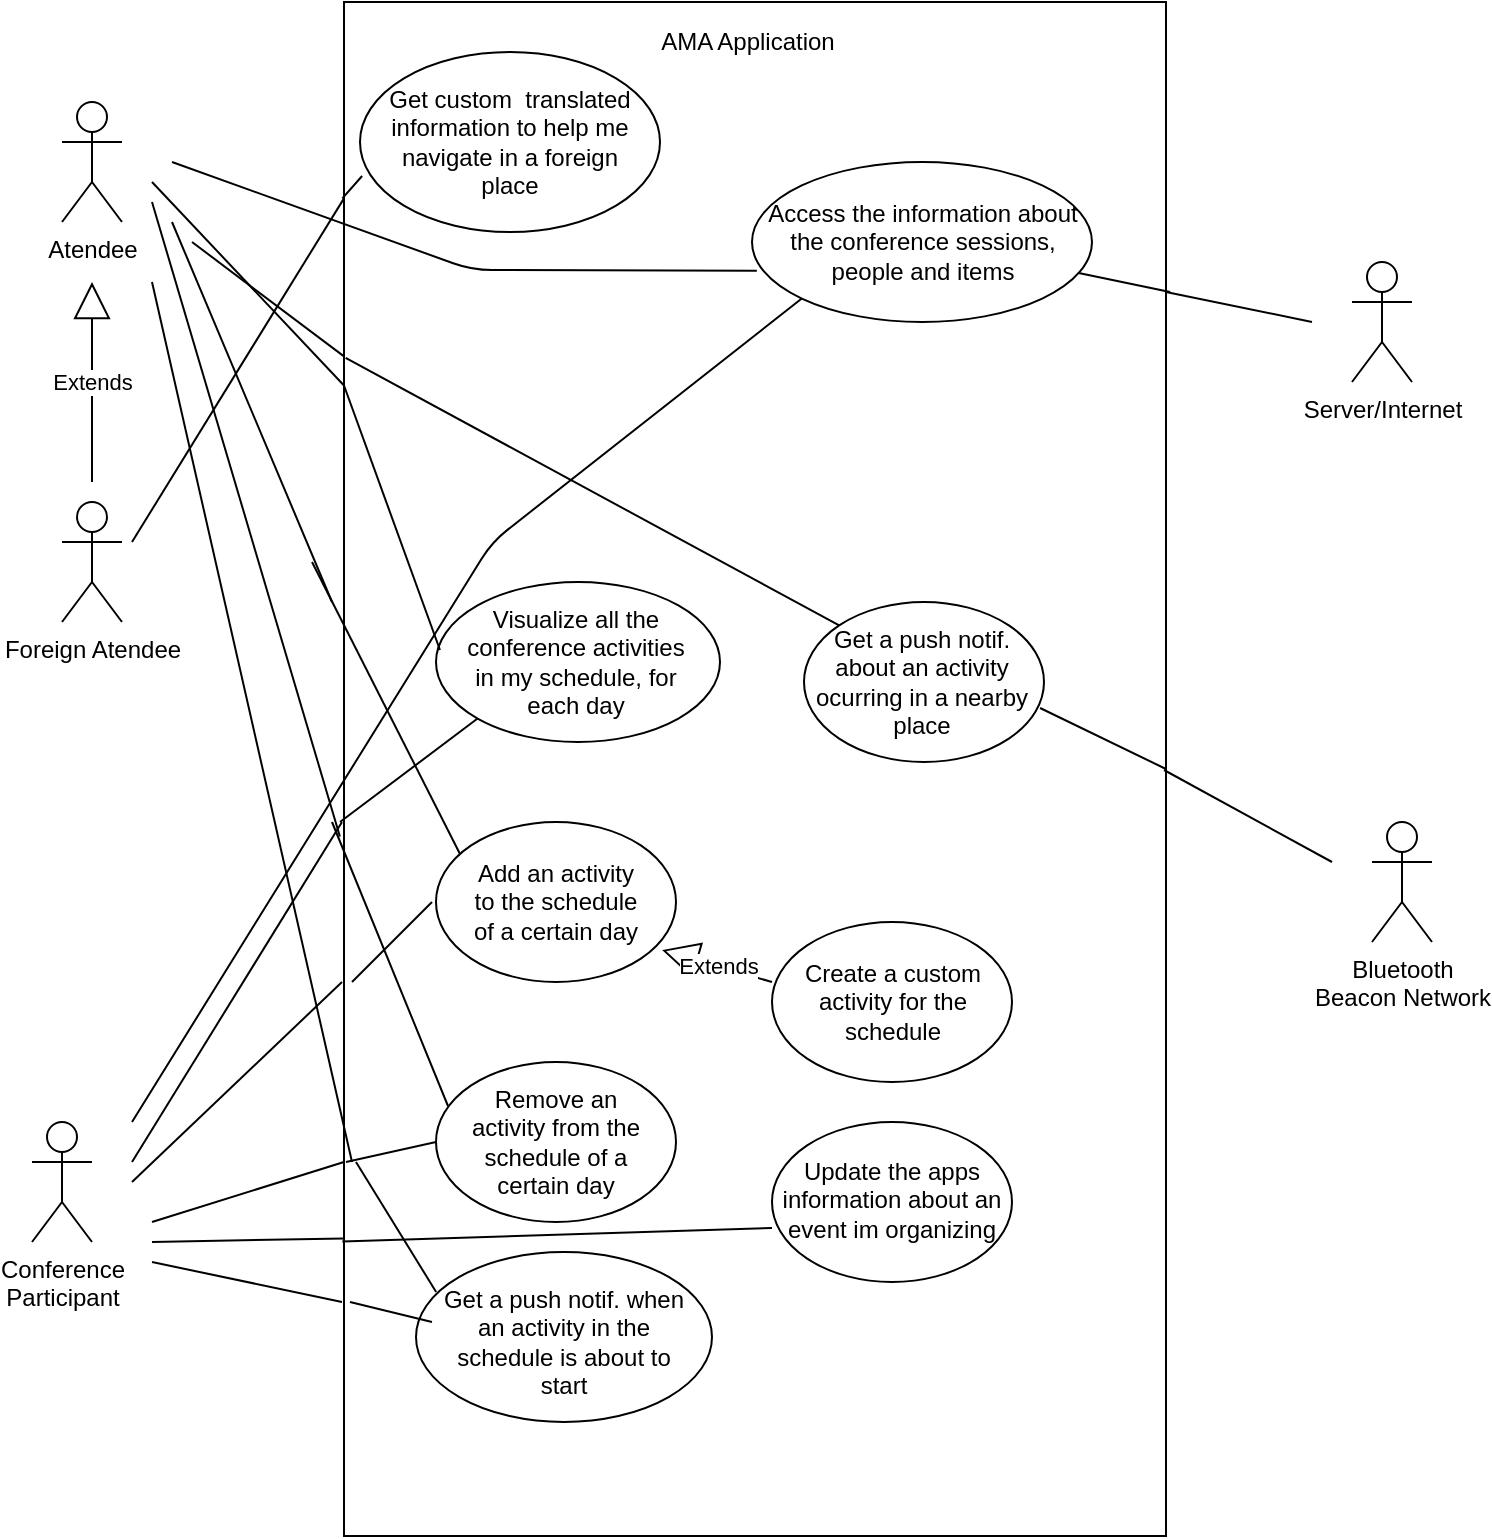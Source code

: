 <mxfile version="12.1.4" type="device" pages="1"><diagram id="UsYzuRJpu0PaTBRhNoTs" name="Page-1"><mxGraphModel dx="1426" dy="2090" grid="1" gridSize="10" guides="1" tooltips="1" connect="1" arrows="1" fold="1" page="1" pageScale="1" pageWidth="827" pageHeight="1169" math="0" shadow="0"><root><mxCell id="0"/><mxCell id="1" parent="0"/><mxCell id="06u7S5ZmSO9pDG2_7i8C-19" value="Atendee" style="shape=umlActor;html=1;verticalLabelPosition=bottom;verticalAlign=top;align=center;" parent="1" vertex="1"><mxGeometry x="65" width="30" height="60" as="geometry"/></mxCell><mxCell id="06u7S5ZmSO9pDG2_7i8C-26" value="Conference&lt;br&gt;Participant" style="shape=umlActor;html=1;verticalLabelPosition=bottom;verticalAlign=top;align=center;" parent="1" vertex="1"><mxGeometry x="50" y="510" width="30" height="60" as="geometry"/></mxCell><mxCell id="06u7S5ZmSO9pDG2_7i8C-27" value="Bluetooth &lt;br&gt;Beacon Network" style="shape=umlActor;html=1;verticalLabelPosition=bottom;verticalAlign=top;align=center;" parent="1" vertex="1"><mxGeometry x="720" y="360" width="30" height="60" as="geometry"/></mxCell><mxCell id="06u7S5ZmSO9pDG2_7i8C-39" value="" style="rounded=0;whiteSpace=wrap;html=1;rotation=90;" parent="1" vertex="1"><mxGeometry x="28" y="128" width="767" height="411" as="geometry"/></mxCell><mxCell id="06u7S5ZmSO9pDG2_7i8C-40" value="AMA Application" style="text;html=1;strokeColor=none;fillColor=none;align=center;verticalAlign=middle;whiteSpace=wrap;rounded=0;" parent="1" vertex="1"><mxGeometry x="353" y="-40" width="110" height="20" as="geometry"/></mxCell><mxCell id="06u7S5ZmSO9pDG2_7i8C-42" value="" style="ellipse;whiteSpace=wrap;html=1;" parent="1" vertex="1"><mxGeometry x="252" y="240" width="142" height="80" as="geometry"/></mxCell><mxCell id="06u7S5ZmSO9pDG2_7i8C-43" value="Visualize all the conference activities in my schedule, for each day" style="text;html=1;strokeColor=none;fillColor=none;align=center;verticalAlign=middle;whiteSpace=wrap;rounded=0;" parent="1" vertex="1"><mxGeometry x="266" y="270" width="112" height="20" as="geometry"/></mxCell><mxCell id="06u7S5ZmSO9pDG2_7i8C-44" value="" style="endArrow=none;html=1;entryX=0.25;entryY=1;entryDx=0;entryDy=0;" parent="1" target="06u7S5ZmSO9pDG2_7i8C-39" edge="1"><mxGeometry width="50" height="50" relative="1" as="geometry"><mxPoint x="110" y="40" as="sourcePoint"/><mxPoint x="150" y="180" as="targetPoint"/></mxGeometry></mxCell><mxCell id="06u7S5ZmSO9pDG2_7i8C-45" value="" style="endArrow=none;html=1;entryX=0.014;entryY=0.425;entryDx=0;entryDy=0;entryPerimeter=0;exitX=0.25;exitY=1;exitDx=0;exitDy=0;" parent="1" target="06u7S5ZmSO9pDG2_7i8C-42" edge="1" source="06u7S5ZmSO9pDG2_7i8C-39"><mxGeometry width="50" height="50" relative="1" as="geometry"><mxPoint x="205" y="90" as="sourcePoint"/><mxPoint x="280" y="160" as="targetPoint"/></mxGeometry></mxCell><mxCell id="06u7S5ZmSO9pDG2_7i8C-46" value="" style="ellipse;whiteSpace=wrap;html=1;" parent="1" vertex="1"><mxGeometry x="252" y="360" width="120" height="80" as="geometry"/></mxCell><mxCell id="06u7S5ZmSO9pDG2_7i8C-47" value="" style="endArrow=none;html=1;" parent="1" edge="1"><mxGeometry width="50" height="50" relative="1" as="geometry"><mxPoint x="100" y="530" as="sourcePoint"/><mxPoint x="205" y="360" as="targetPoint"/></mxGeometry></mxCell><mxCell id="06u7S5ZmSO9pDG2_7i8C-48" value="" style="endArrow=none;html=1;entryX=0;entryY=1;entryDx=0;entryDy=0;" parent="1" target="06u7S5ZmSO9pDG2_7i8C-42" edge="1"><mxGeometry width="50" height="50" relative="1" as="geometry"><mxPoint x="204" y="360" as="sourcePoint"/><mxPoint x="260" y="290" as="targetPoint"/></mxGeometry></mxCell><mxCell id="06u7S5ZmSO9pDG2_7i8C-49" value="Add an activity to the schedule of a certain day" style="text;html=1;strokeColor=none;fillColor=none;align=center;verticalAlign=middle;whiteSpace=wrap;rounded=0;" parent="1" vertex="1"><mxGeometry x="266" y="390" width="92" height="20" as="geometry"/></mxCell><mxCell id="06u7S5ZmSO9pDG2_7i8C-50" value="" style="ellipse;whiteSpace=wrap;html=1;" parent="1" vertex="1"><mxGeometry x="252" y="480" width="120" height="80" as="geometry"/></mxCell><mxCell id="06u7S5ZmSO9pDG2_7i8C-52" value="Remove an activity from the schedule of a certain day" style="text;html=1;strokeColor=none;fillColor=none;align=center;verticalAlign=middle;whiteSpace=wrap;rounded=0;" parent="1" vertex="1"><mxGeometry x="262" y="510" width="100" height="20" as="geometry"/></mxCell><mxCell id="06u7S5ZmSO9pDG2_7i8C-55" value="" style="ellipse;whiteSpace=wrap;html=1;" parent="1" vertex="1"><mxGeometry x="242" y="575" width="148" height="85" as="geometry"/></mxCell><mxCell id="06u7S5ZmSO9pDG2_7i8C-56" value="Get a push notif. when an activity in the schedule is about to start" style="text;html=1;strokeColor=none;fillColor=none;align=center;verticalAlign=middle;whiteSpace=wrap;rounded=0;" parent="1" vertex="1"><mxGeometry x="252" y="610" width="128" height="20" as="geometry"/></mxCell><mxCell id="06u7S5ZmSO9pDG2_7i8C-57" value="" style="endArrow=none;html=1;entryX=0.544;entryY=1.005;entryDx=0;entryDy=0;entryPerimeter=0;" parent="1" target="06u7S5ZmSO9pDG2_7i8C-39" edge="1"><mxGeometry width="50" height="50" relative="1" as="geometry"><mxPoint x="110" y="50" as="sourcePoint"/><mxPoint x="150" y="260" as="targetPoint"/></mxGeometry></mxCell><mxCell id="06u7S5ZmSO9pDG2_7i8C-58" value="" style="endArrow=none;html=1;entryX=0.1;entryY=0.2;entryDx=0;entryDy=0;entryPerimeter=0;" parent="1" target="06u7S5ZmSO9pDG2_7i8C-46" edge="1"><mxGeometry width="50" height="50" relative="1" as="geometry"><mxPoint x="190" y="230" as="sourcePoint"/><mxPoint x="270" y="330" as="targetPoint"/></mxGeometry></mxCell><mxCell id="06u7S5ZmSO9pDG2_7i8C-59" value="" style="endArrow=none;html=1;" parent="1" edge="1"><mxGeometry width="50" height="50" relative="1" as="geometry"><mxPoint x="100" y="540" as="sourcePoint"/><mxPoint x="205" y="440" as="targetPoint"/></mxGeometry></mxCell><mxCell id="06u7S5ZmSO9pDG2_7i8C-60" value="" style="endArrow=none;html=1;" parent="1" edge="1"><mxGeometry width="50" height="50" relative="1" as="geometry"><mxPoint x="210" y="440" as="sourcePoint"/><mxPoint x="250" y="400" as="targetPoint"/></mxGeometry></mxCell><mxCell id="06u7S5ZmSO9pDG2_7i8C-62" value="" style="endArrow=none;html=1;entryX=0.05;entryY=0.275;entryDx=0;entryDy=0;entryPerimeter=0;" parent="1" target="06u7S5ZmSO9pDG2_7i8C-50" edge="1"><mxGeometry width="50" height="50" relative="1" as="geometry"><mxPoint x="200" y="360" as="sourcePoint"/><mxPoint x="260" y="440" as="targetPoint"/></mxGeometry></mxCell><mxCell id="06u7S5ZmSO9pDG2_7i8C-63" value="" style="endArrow=none;html=1;" parent="1" edge="1"><mxGeometry width="50" height="50" relative="1" as="geometry"><mxPoint x="110" y="560" as="sourcePoint"/><mxPoint x="206" y="530" as="targetPoint"/></mxGeometry></mxCell><mxCell id="06u7S5ZmSO9pDG2_7i8C-64" value="" style="endArrow=none;html=1;entryX=0;entryY=0.5;entryDx=0;entryDy=0;" parent="1" target="06u7S5ZmSO9pDG2_7i8C-50" edge="1"><mxGeometry width="50" height="50" relative="1" as="geometry"><mxPoint x="207" y="530" as="sourcePoint"/><mxPoint x="260" y="500" as="targetPoint"/></mxGeometry></mxCell><mxCell id="06u7S5ZmSO9pDG2_7i8C-65" value="" style="endArrow=none;html=1;" parent="1" edge="1"><mxGeometry width="50" height="50" relative="1" as="geometry"><mxPoint x="110" y="90" as="sourcePoint"/><mxPoint x="210" y="530" as="targetPoint"/></mxGeometry></mxCell><mxCell id="06u7S5ZmSO9pDG2_7i8C-66" value="" style="endArrow=none;html=1;entryX=0.068;entryY=0.235;entryDx=0;entryDy=0;entryPerimeter=0;" parent="1" target="06u7S5ZmSO9pDG2_7i8C-55" edge="1"><mxGeometry width="50" height="50" relative="1" as="geometry"><mxPoint x="212" y="530" as="sourcePoint"/><mxPoint x="262" y="540" as="targetPoint"/></mxGeometry></mxCell><mxCell id="06u7S5ZmSO9pDG2_7i8C-67" value="" style="endArrow=none;html=1;" parent="1" edge="1"><mxGeometry width="50" height="50" relative="1" as="geometry"><mxPoint x="110" y="580" as="sourcePoint"/><mxPoint x="205" y="600" as="targetPoint"/></mxGeometry></mxCell><mxCell id="06u7S5ZmSO9pDG2_7i8C-68" value="" style="endArrow=none;html=1;entryX=0.054;entryY=0.412;entryDx=0;entryDy=0;entryPerimeter=0;" parent="1" target="06u7S5ZmSO9pDG2_7i8C-55" edge="1"><mxGeometry width="50" height="50" relative="1" as="geometry"><mxPoint x="209" y="600" as="sourcePoint"/><mxPoint x="270" y="580" as="targetPoint"/></mxGeometry></mxCell><mxCell id="06u7S5ZmSO9pDG2_7i8C-69" value="" style="ellipse;whiteSpace=wrap;html=1;" parent="1" vertex="1"><mxGeometry x="436" y="250" width="120" height="80" as="geometry"/></mxCell><mxCell id="06u7S5ZmSO9pDG2_7i8C-70" value="Get a push notif. about an activity ocurring in a nearby place" style="text;html=1;strokeColor=none;fillColor=none;align=center;verticalAlign=middle;whiteSpace=wrap;rounded=0;" parent="1" vertex="1"><mxGeometry x="434" y="280" width="122" height="20" as="geometry"/></mxCell><mxCell id="06u7S5ZmSO9pDG2_7i8C-71" value="" style="endArrow=none;html=1;" parent="1" edge="1"><mxGeometry width="50" height="50" relative="1" as="geometry"><mxPoint x="120" y="60" as="sourcePoint"/><mxPoint x="200" y="250" as="targetPoint"/></mxGeometry></mxCell><mxCell id="06u7S5ZmSO9pDG2_7i8C-72" value="" style="endArrow=none;html=1;exitX=0.232;exitY=0.998;exitDx=0;exitDy=0;exitPerimeter=0;entryX=0;entryY=0;entryDx=0;entryDy=0;" parent="1" source="06u7S5ZmSO9pDG2_7i8C-39" target="06u7S5ZmSO9pDG2_7i8C-69" edge="1"><mxGeometry width="50" height="50" relative="1" as="geometry"><mxPoint x="280" y="320" as="sourcePoint"/><mxPoint x="330" y="270" as="targetPoint"/></mxGeometry></mxCell><mxCell id="06u7S5ZmSO9pDG2_7i8C-73" value="" style="endArrow=none;html=1;" parent="1" edge="1"><mxGeometry width="50" height="50" relative="1" as="geometry"><mxPoint x="616" y="334" as="sourcePoint"/><mxPoint x="700" y="380" as="targetPoint"/></mxGeometry></mxCell><mxCell id="06u7S5ZmSO9pDG2_7i8C-74" value="" style="endArrow=none;html=1;exitX=0.984;exitY=1.15;exitDx=0;exitDy=0;exitPerimeter=0;entryX=0.5;entryY=0;entryDx=0;entryDy=0;" parent="1" source="06u7S5ZmSO9pDG2_7i8C-70" target="06u7S5ZmSO9pDG2_7i8C-39" edge="1"><mxGeometry width="50" height="50" relative="1" as="geometry"><mxPoint x="560" y="380" as="sourcePoint"/><mxPoint x="610" y="330" as="targetPoint"/></mxGeometry></mxCell><mxCell id="3EEG4s3uq1OyDhsVRbAD-1" value="" style="ellipse;whiteSpace=wrap;html=1;" parent="1" vertex="1"><mxGeometry x="214" y="-25" width="150" height="90" as="geometry"/></mxCell><mxCell id="3EEG4s3uq1OyDhsVRbAD-6" value="" style="endArrow=none;html=1;entryX=0.231;entryY=1;entryDx=0;entryDy=0;entryPerimeter=0;" parent="1" target="06u7S5ZmSO9pDG2_7i8C-39" edge="1"><mxGeometry width="50" height="50" relative="1" as="geometry"><mxPoint x="130" y="70" as="sourcePoint"/><mxPoint x="180" y="80" as="targetPoint"/></mxGeometry></mxCell><mxCell id="3EEG4s3uq1OyDhsVRbAD-7" value="Extends" style="endArrow=block;endSize=16;endFill=0;html=1;" parent="1" edge="1"><mxGeometry width="160" relative="1" as="geometry"><mxPoint x="80" y="190" as="sourcePoint"/><mxPoint x="80" y="90" as="targetPoint"/></mxGeometry></mxCell><mxCell id="3EEG4s3uq1OyDhsVRbAD-8" value="Foreign Atendee" style="shape=umlActor;verticalLabelPosition=bottom;labelBackgroundColor=#ffffff;verticalAlign=top;html=1;" parent="1" vertex="1"><mxGeometry x="65" y="200" width="30" height="60" as="geometry"/></mxCell><mxCell id="3EEG4s3uq1OyDhsVRbAD-12" value="Get custom&amp;nbsp; translated information to help me navigate in a foreign place" style="text;html=1;strokeColor=none;fillColor=none;align=center;verticalAlign=middle;whiteSpace=wrap;rounded=0;" parent="1" vertex="1"><mxGeometry x="218" y="10" width="142" height="20" as="geometry"/></mxCell><mxCell id="3EEG4s3uq1OyDhsVRbAD-14" value="" style="endArrow=none;html=1;entryX=0.128;entryY=1;entryDx=0;entryDy=0;entryPerimeter=0;" parent="1" target="06u7S5ZmSO9pDG2_7i8C-39" edge="1"><mxGeometry width="50" height="50" relative="1" as="geometry"><mxPoint x="100" y="220" as="sourcePoint"/><mxPoint x="170" y="120" as="targetPoint"/></mxGeometry></mxCell><mxCell id="3EEG4s3uq1OyDhsVRbAD-15" value="" style="endArrow=none;html=1;exitX=0.128;exitY=1.002;exitDx=0;exitDy=0;exitPerimeter=0;entryX=0.007;entryY=0.689;entryDx=0;entryDy=0;entryPerimeter=0;" parent="1" source="06u7S5ZmSO9pDG2_7i8C-39" target="3EEG4s3uq1OyDhsVRbAD-1" edge="1"><mxGeometry width="50" height="50" relative="1" as="geometry"><mxPoint x="180" y="70" as="sourcePoint"/><mxPoint x="230" y="20" as="targetPoint"/></mxGeometry></mxCell><mxCell id="3EEG4s3uq1OyDhsVRbAD-16" value="" style="ellipse;whiteSpace=wrap;html=1;" parent="1" vertex="1"><mxGeometry x="420" y="510" width="120" height="80" as="geometry"/></mxCell><mxCell id="3EEG4s3uq1OyDhsVRbAD-17" value="Update the apps information about an event im organizing" style="text;html=1;strokeColor=none;fillColor=none;align=center;verticalAlign=middle;whiteSpace=wrap;rounded=0;" parent="1" vertex="1"><mxGeometry x="420" y="539" width="120" height="20" as="geometry"/></mxCell><mxCell id="3EEG4s3uq1OyDhsVRbAD-18" value="" style="endArrow=none;html=1;entryX=0.806;entryY=1;entryDx=0;entryDy=0;entryPerimeter=0;" parent="1" target="06u7S5ZmSO9pDG2_7i8C-39" edge="1"><mxGeometry width="50" height="50" relative="1" as="geometry"><mxPoint x="110" y="570" as="sourcePoint"/><mxPoint x="170" y="540" as="targetPoint"/></mxGeometry></mxCell><mxCell id="3EEG4s3uq1OyDhsVRbAD-19" value="" style="endArrow=none;html=1;exitX=0.808;exitY=1.002;exitDx=0;exitDy=0;exitPerimeter=0;entryX=0;entryY=1.2;entryDx=0;entryDy=0;entryPerimeter=0;" parent="1" source="06u7S5ZmSO9pDG2_7i8C-39" target="3EEG4s3uq1OyDhsVRbAD-17" edge="1"><mxGeometry width="50" height="50" relative="1" as="geometry"><mxPoint x="250" y="590" as="sourcePoint"/><mxPoint x="300" y="540" as="targetPoint"/></mxGeometry></mxCell><mxCell id="3EEG4s3uq1OyDhsVRbAD-20" value="Server/Internet" style="shape=umlActor;verticalLabelPosition=bottom;labelBackgroundColor=#ffffff;verticalAlign=top;html=1;" parent="1" vertex="1"><mxGeometry x="710" y="80" width="30" height="60" as="geometry"/></mxCell><mxCell id="3EEG4s3uq1OyDhsVRbAD-22" value="" style="ellipse;whiteSpace=wrap;html=1;" parent="1" vertex="1"><mxGeometry x="410" y="30" width="170" height="80" as="geometry"/></mxCell><mxCell id="3EEG4s3uq1OyDhsVRbAD-23" value="Extends" style="endArrow=block;endSize=16;endFill=0;html=1;entryX=0.942;entryY=0.8;entryDx=0;entryDy=0;entryPerimeter=0;" parent="1" target="06u7S5ZmSO9pDG2_7i8C-46" edge="1"><mxGeometry width="160" relative="1" as="geometry"><mxPoint x="420" y="440" as="sourcePoint"/><mxPoint x="570" y="470" as="targetPoint"/></mxGeometry></mxCell><mxCell id="3EEG4s3uq1OyDhsVRbAD-24" value="" style="ellipse;whiteSpace=wrap;html=1;" parent="1" vertex="1"><mxGeometry x="420" y="410" width="120" height="80" as="geometry"/></mxCell><mxCell id="3EEG4s3uq1OyDhsVRbAD-25" value="Create a custom activity for the schedule" style="text;html=1;strokeColor=none;fillColor=none;align=center;verticalAlign=middle;whiteSpace=wrap;rounded=0;" parent="1" vertex="1"><mxGeometry x="418.5" y="440" width="123" height="20" as="geometry"/></mxCell><mxCell id="3EEG4s3uq1OyDhsVRbAD-26" value="" style="endArrow=none;html=1;exitX=0.189;exitY=0;exitDx=0;exitDy=0;exitPerimeter=0;" parent="1" source="06u7S5ZmSO9pDG2_7i8C-39" edge="1"><mxGeometry width="50" height="50" relative="1" as="geometry"><mxPoint x="640" y="130" as="sourcePoint"/><mxPoint x="690" y="110" as="targetPoint"/></mxGeometry></mxCell><mxCell id="3EEG4s3uq1OyDhsVRbAD-27" value="" style="endArrow=none;html=1;entryX=0.189;entryY=-0.005;entryDx=0;entryDy=0;entryPerimeter=0;" parent="1" source="3EEG4s3uq1OyDhsVRbAD-22" target="06u7S5ZmSO9pDG2_7i8C-39" edge="1"><mxGeometry width="50" height="50" relative="1" as="geometry"><mxPoint x="550" y="100" as="sourcePoint"/><mxPoint x="600" y="50" as="targetPoint"/></mxGeometry></mxCell><mxCell id="3EEG4s3uq1OyDhsVRbAD-28" value="Access the information about the conference sessions, people and items" style="text;html=1;strokeColor=none;fillColor=none;align=center;verticalAlign=middle;whiteSpace=wrap;rounded=0;" parent="1" vertex="1"><mxGeometry x="414.5" y="60" width="161" height="20" as="geometry"/></mxCell><mxCell id="rCx0X6j-5HHbM2zow8yo-1" value="" style="endArrow=none;html=1;entryX=-0.013;entryY=1.217;entryDx=0;entryDy=0;entryPerimeter=0;" edge="1" parent="1" target="3EEG4s3uq1OyDhsVRbAD-28"><mxGeometry width="50" height="50" relative="1" as="geometry"><mxPoint x="120" y="30" as="sourcePoint"/><mxPoint x="340" y="90" as="targetPoint"/><Array as="points"><mxPoint x="270" y="84"/></Array></mxGeometry></mxCell><mxCell id="rCx0X6j-5HHbM2zow8yo-2" value="" style="endArrow=none;html=1;entryX=0;entryY=1;entryDx=0;entryDy=0;" edge="1" parent="1" target="3EEG4s3uq1OyDhsVRbAD-22"><mxGeometry width="50" height="50" relative="1" as="geometry"><mxPoint x="100" y="510" as="sourcePoint"/><mxPoint x="390" y="120" as="targetPoint"/><Array as="points"><mxPoint x="280" y="220"/></Array></mxGeometry></mxCell></root></mxGraphModel></diagram></mxfile>